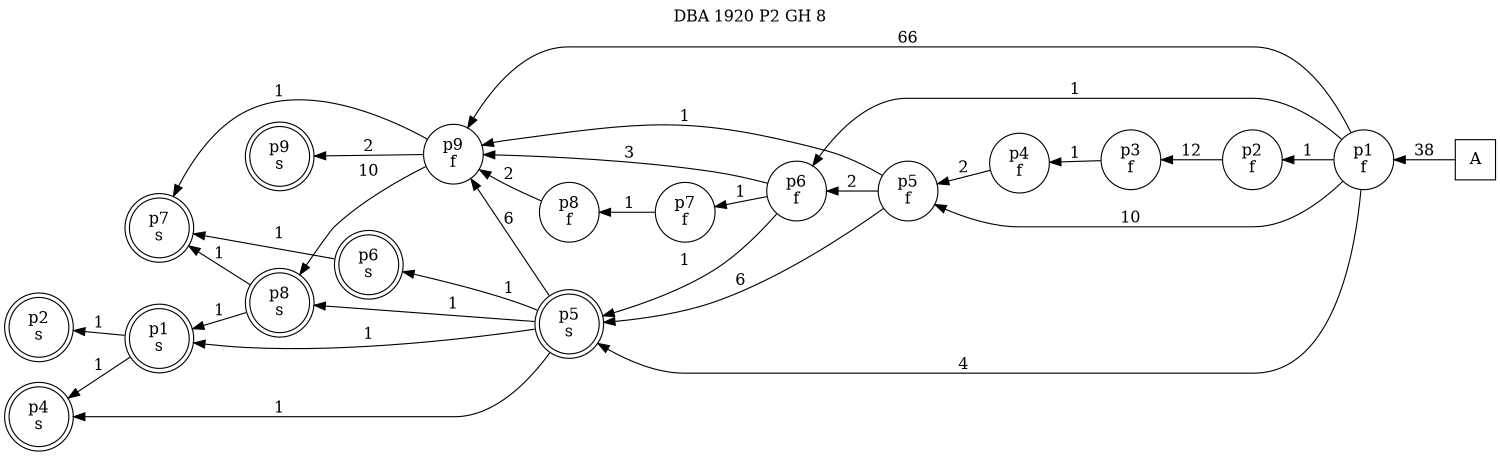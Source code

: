 digraph DBA_1920_P2_GH_8_GOOD {
labelloc="tl"
label= " DBA 1920 P2 GH 8 "
rankdir="RL";
graph [ size=" 10 , 10 !"]

"A" [shape="square" label="A"]
"p1_f" [shape="circle" label="p1
f"]
"p2_f" [shape="circle" label="p2
f"]
"p3_f" [shape="circle" label="p3
f"]
"p4_f" [shape="circle" label="p4
f"]
"p5_f" [shape="circle" label="p5
f"]
"p6_f" [shape="circle" label="p6
f"]
"p7_f" [shape="circle" label="p7
f"]
"p8_f" [shape="circle" label="p8
f"]
"p9_f" [shape="circle" label="p9
f"]
"p5_s" [shape="doublecircle" label="p5
s"]
"p8_s" [shape="doublecircle" label="p8
s"]
"p7_s" [shape="doublecircle" label="p7
s"]
"p4_s" [shape="doublecircle" label="p4
s"]
"p1_s" [shape="doublecircle" label="p1
s"]
"p9_s" [shape="doublecircle" label="p9
s"]
"p6_s" [shape="doublecircle" label="p6
s"]
"p2_s" [shape="doublecircle" label="p2
s"]
"A" -> "p1_f" [ label=38]
"p1_f" -> "p2_f" [ label=1]
"p1_f" -> "p5_f" [ label=10]
"p1_f" -> "p6_f" [ label=1]
"p1_f" -> "p9_f" [ label=66]
"p1_f" -> "p5_s" [ label=4]
"p2_f" -> "p3_f" [ label=12]
"p3_f" -> "p4_f" [ label=1]
"p4_f" -> "p5_f" [ label=2]
"p5_f" -> "p6_f" [ label=2]
"p5_f" -> "p9_f" [ label=1]
"p5_f" -> "p5_s" [ label=6]
"p6_f" -> "p7_f" [ label=1]
"p6_f" -> "p9_f" [ label=3]
"p6_f" -> "p5_s" [ label=1]
"p7_f" -> "p8_f" [ label=1]
"p8_f" -> "p9_f" [ label=2]
"p9_f" -> "p8_s" [ label=10]
"p9_f" -> "p7_s" [ label=1]
"p9_f" -> "p9_s" [ label=2]
"p5_s" -> "p9_f" [ label=6]
"p5_s" -> "p8_s" [ label=1]
"p5_s" -> "p4_s" [ label=1]
"p5_s" -> "p1_s" [ label=1]
"p5_s" -> "p6_s" [ label=1]
"p8_s" -> "p7_s" [ label=1]
"p8_s" -> "p1_s" [ label=1]
"p1_s" -> "p4_s" [ label=1]
"p1_s" -> "p2_s" [ label=1]
"p6_s" -> "p7_s" [ label=1]
}
